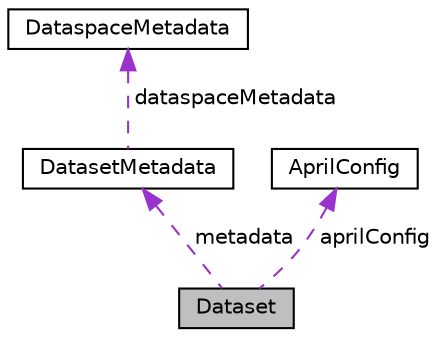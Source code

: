 digraph "Dataset"
{
 // LATEX_PDF_SIZE
  bgcolor="transparent";
  edge [fontname="Helvetica",fontsize="10",labelfontname="Helvetica",labelfontsize="10"];
  node [fontname="Helvetica",fontsize="10",shape=record];
  Node1 [label="Dataset",height=0.2,width=0.4,color="black", fillcolor="grey75", style="filled", fontcolor="black",tooltip="All dataset related information."];
  Node2 -> Node1 [dir="back",color="darkorchid3",fontsize="10",style="dashed",label=" metadata" ,fontname="Helvetica"];
  Node2 [label="DatasetMetadata",height=0.2,width=0.4,color="black",URL="$structDatasetMetadata.html",tooltip=" "];
  Node3 -> Node2 [dir="back",color="darkorchid3",fontsize="10",style="dashed",label=" dataspaceMetadata" ,fontname="Helvetica"];
  Node3 [label="DataspaceMetadata",height=0.2,width=0.4,color="black",URL="$structDataspaceMetadata.html",tooltip="All dataspace related metadata, filled in after loading the dataset(s)."];
  Node4 -> Node1 [dir="back",color="darkorchid3",fontsize="10",style="dashed",label=" aprilConfig" ,fontname="Helvetica"];
  Node4 [label="AprilConfig",height=0.2,width=0.4,color="black",URL="$structAprilConfig.html",tooltip="Contains all relevant APRIL configuration parameters."];
}
